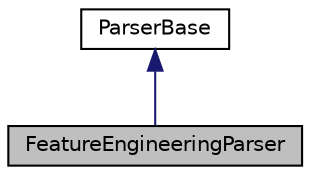 digraph "FeatureEngineeringParser"
{
 // LATEX_PDF_SIZE
  edge [fontname="Helvetica",fontsize="10",labelfontname="Helvetica",labelfontsize="10"];
  node [fontname="Helvetica",fontsize="10",shape=record];
  Node1 [label="FeatureEngineeringParser",height=0.2,width=0.4,color="black", fillcolor="grey75", style="filled", fontcolor="black",tooltip=" "];
  Node2 -> Node1 [dir="back",color="midnightblue",fontsize="10",style="solid",fontname="Helvetica"];
  Node2 [label="ParserBase",height=0.2,width=0.4,color="black", fillcolor="white", style="filled",URL="$classparser_1_1parser__base_1_1ParserBase.html",tooltip=" "];
}
